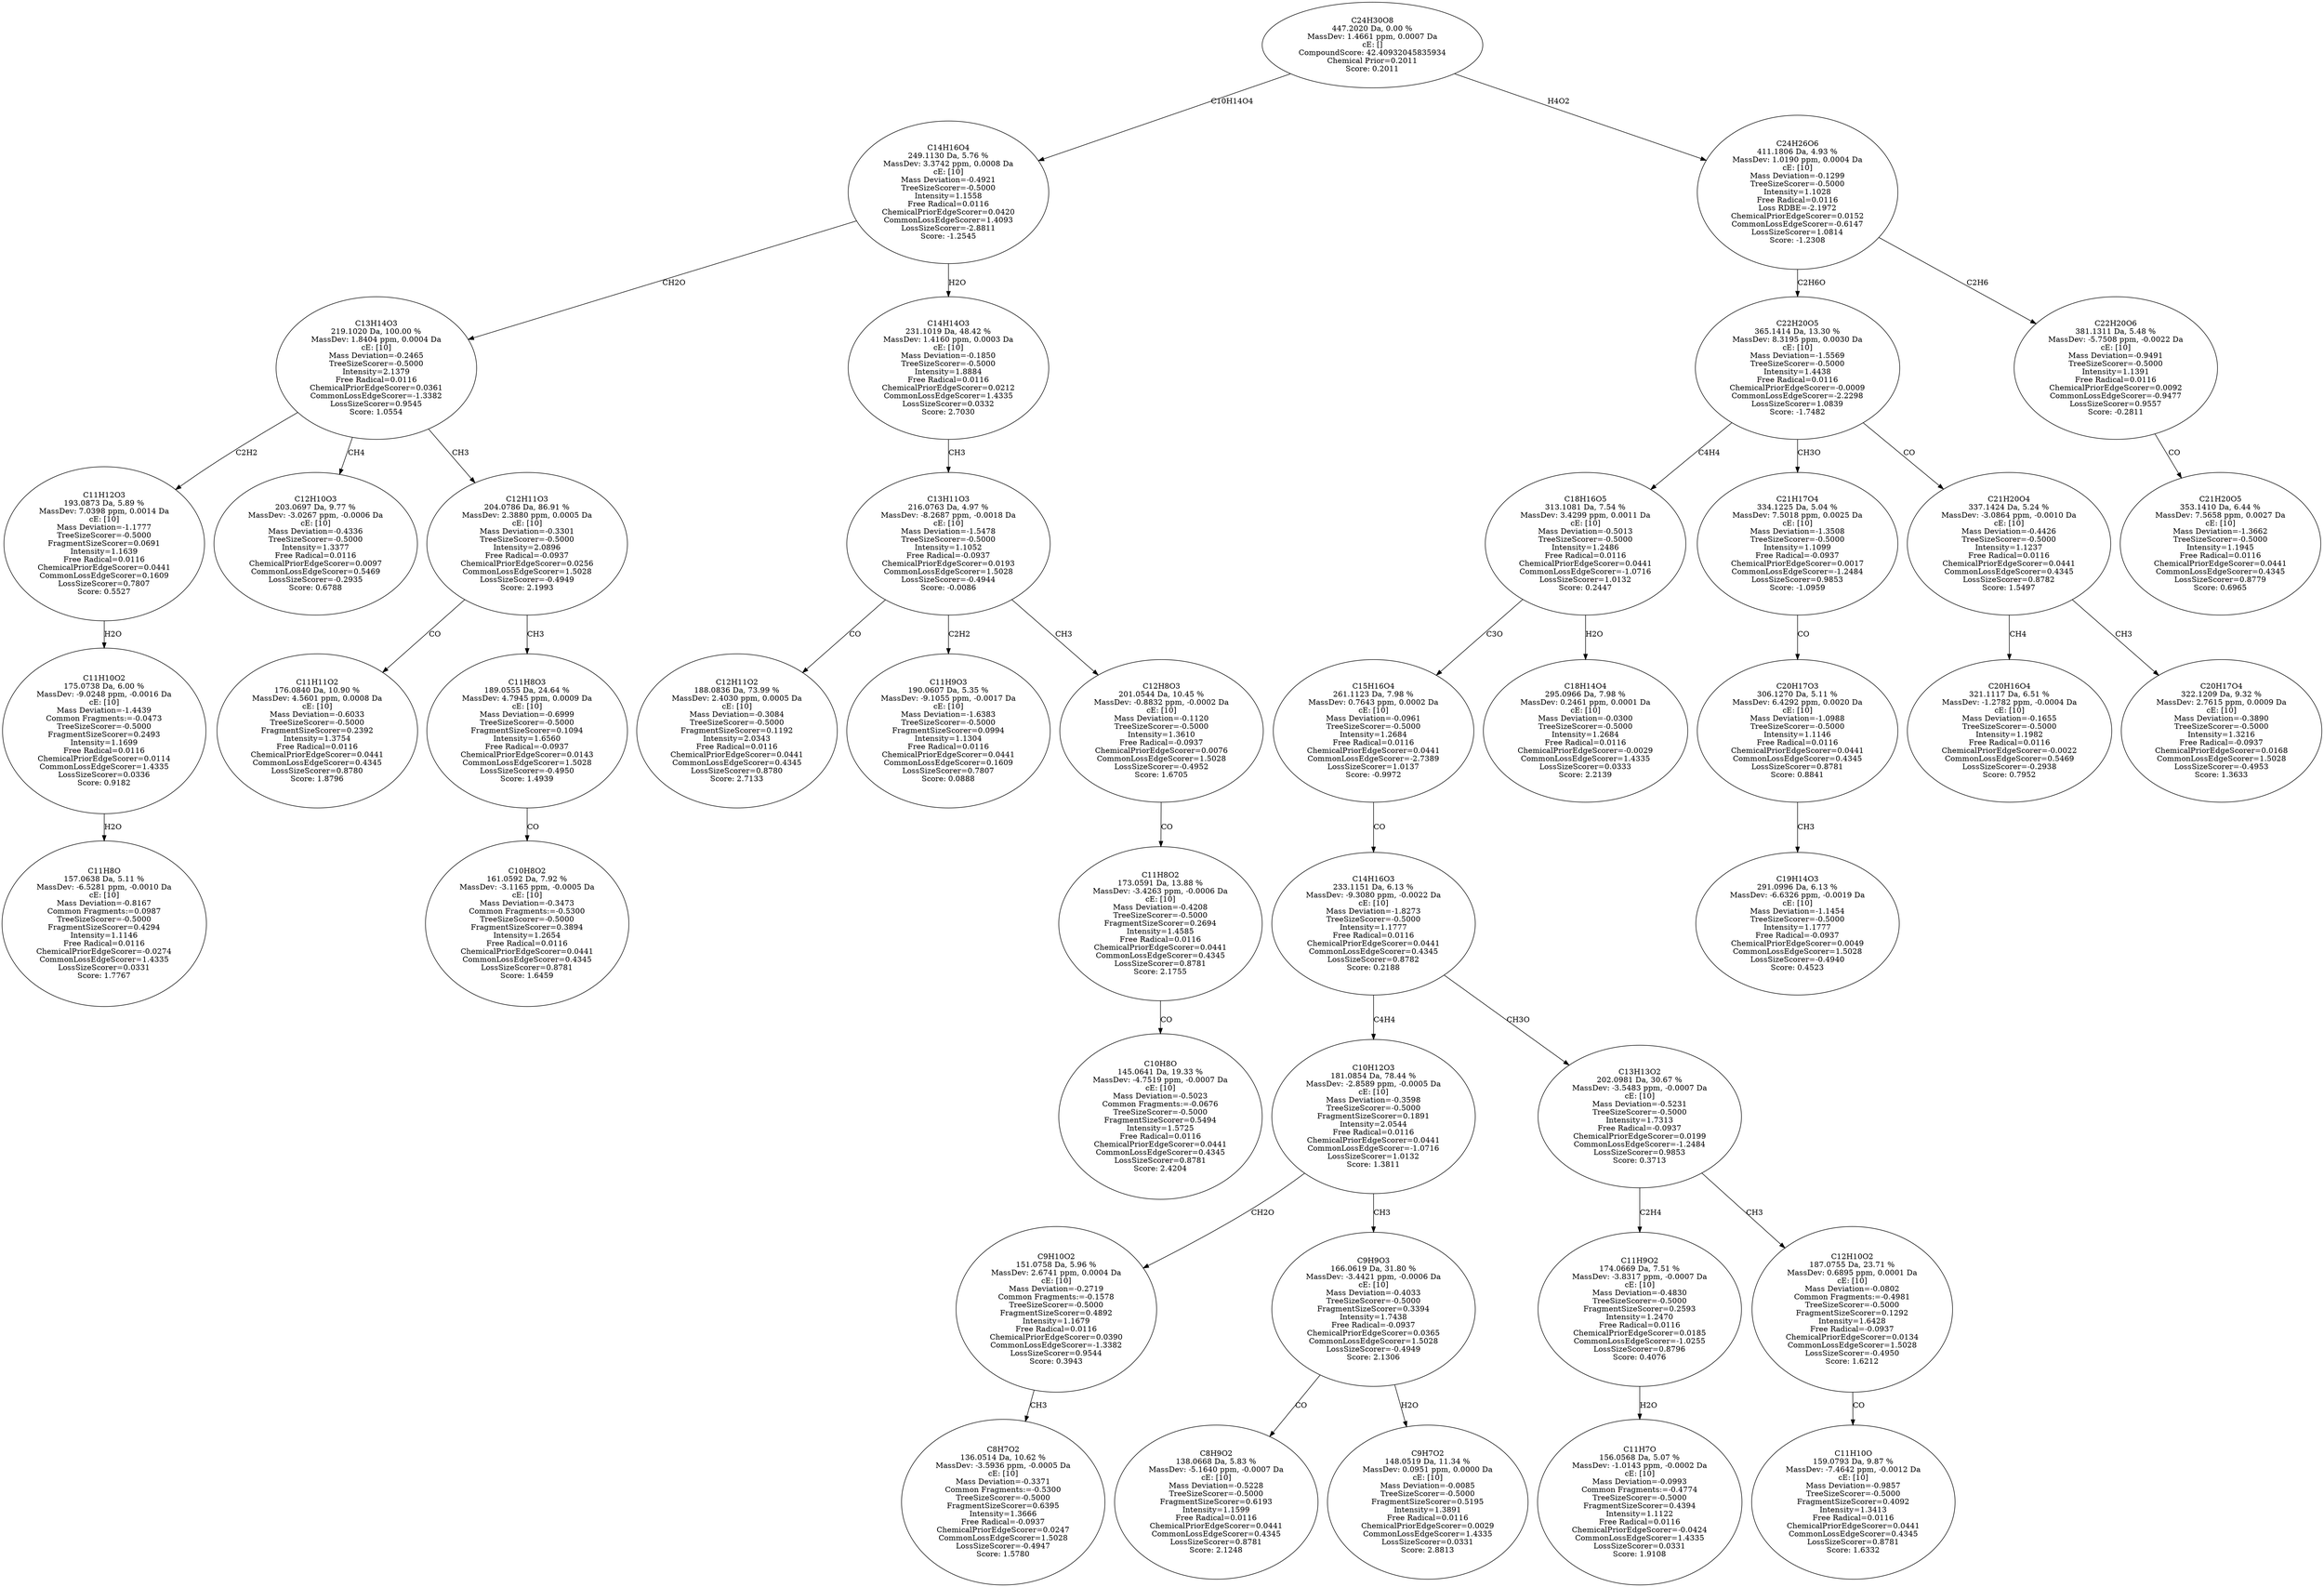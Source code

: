 strict digraph {
v1 [label="C11H8O\n157.0638 Da, 5.11 %\nMassDev: -6.5281 ppm, -0.0010 Da\ncE: [10]\nMass Deviation=-0.8167\nCommon Fragments:=0.0987\nTreeSizeScorer=-0.5000\nFragmentSizeScorer=0.4294\nIntensity=1.1146\nFree Radical=0.0116\nChemicalPriorEdgeScorer=-0.0274\nCommonLossEdgeScorer=1.4335\nLossSizeScorer=0.0331\nScore: 1.7767"];
v2 [label="C11H10O2\n175.0738 Da, 6.00 %\nMassDev: -9.0248 ppm, -0.0016 Da\ncE: [10]\nMass Deviation=-1.4439\nCommon Fragments:=-0.0473\nTreeSizeScorer=-0.5000\nFragmentSizeScorer=0.2493\nIntensity=1.1699\nFree Radical=0.0116\nChemicalPriorEdgeScorer=0.0114\nCommonLossEdgeScorer=1.4335\nLossSizeScorer=0.0336\nScore: 0.9182"];
v3 [label="C11H12O3\n193.0873 Da, 5.89 %\nMassDev: 7.0398 ppm, 0.0014 Da\ncE: [10]\nMass Deviation=-1.1777\nTreeSizeScorer=-0.5000\nFragmentSizeScorer=0.0691\nIntensity=1.1639\nFree Radical=0.0116\nChemicalPriorEdgeScorer=0.0441\nCommonLossEdgeScorer=0.1609\nLossSizeScorer=0.7807\nScore: 0.5527"];
v4 [label="C12H10O3\n203.0697 Da, 9.77 %\nMassDev: -3.0267 ppm, -0.0006 Da\ncE: [10]\nMass Deviation=-0.4336\nTreeSizeScorer=-0.5000\nIntensity=1.3377\nFree Radical=0.0116\nChemicalPriorEdgeScorer=0.0097\nCommonLossEdgeScorer=0.5469\nLossSizeScorer=-0.2935\nScore: 0.6788"];
v5 [label="C11H11O2\n176.0840 Da, 10.90 %\nMassDev: 4.5601 ppm, 0.0008 Da\ncE: [10]\nMass Deviation=-0.6033\nTreeSizeScorer=-0.5000\nFragmentSizeScorer=0.2392\nIntensity=1.3754\nFree Radical=0.0116\nChemicalPriorEdgeScorer=0.0441\nCommonLossEdgeScorer=0.4345\nLossSizeScorer=0.8780\nScore: 1.8796"];
v6 [label="C10H8O2\n161.0592 Da, 7.92 %\nMassDev: -3.1165 ppm, -0.0005 Da\ncE: [10]\nMass Deviation=-0.3473\nCommon Fragments:=-0.5300\nTreeSizeScorer=-0.5000\nFragmentSizeScorer=0.3894\nIntensity=1.2654\nFree Radical=0.0116\nChemicalPriorEdgeScorer=0.0441\nCommonLossEdgeScorer=0.4345\nLossSizeScorer=0.8781\nScore: 1.6459"];
v7 [label="C11H8O3\n189.0555 Da, 24.64 %\nMassDev: 4.7945 ppm, 0.0009 Da\ncE: [10]\nMass Deviation=-0.6999\nTreeSizeScorer=-0.5000\nFragmentSizeScorer=0.1094\nIntensity=1.6560\nFree Radical=-0.0937\nChemicalPriorEdgeScorer=0.0143\nCommonLossEdgeScorer=1.5028\nLossSizeScorer=-0.4950\nScore: 1.4939"];
v8 [label="C12H11O3\n204.0786 Da, 86.91 %\nMassDev: 2.3880 ppm, 0.0005 Da\ncE: [10]\nMass Deviation=-0.3301\nTreeSizeScorer=-0.5000\nIntensity=2.0896\nFree Radical=-0.0937\nChemicalPriorEdgeScorer=0.0256\nCommonLossEdgeScorer=1.5028\nLossSizeScorer=-0.4949\nScore: 2.1993"];
v9 [label="C13H14O3\n219.1020 Da, 100.00 %\nMassDev: 1.8404 ppm, 0.0004 Da\ncE: [10]\nMass Deviation=-0.2465\nTreeSizeScorer=-0.5000\nIntensity=2.1379\nFree Radical=0.0116\nChemicalPriorEdgeScorer=0.0361\nCommonLossEdgeScorer=-1.3382\nLossSizeScorer=0.9545\nScore: 1.0554"];
v10 [label="C12H11O2\n188.0836 Da, 73.99 %\nMassDev: 2.4030 ppm, 0.0005 Da\ncE: [10]\nMass Deviation=-0.3084\nTreeSizeScorer=-0.5000\nFragmentSizeScorer=0.1192\nIntensity=2.0343\nFree Radical=0.0116\nChemicalPriorEdgeScorer=0.0441\nCommonLossEdgeScorer=0.4345\nLossSizeScorer=0.8780\nScore: 2.7133"];
v11 [label="C11H9O3\n190.0607 Da, 5.35 %\nMassDev: -9.1055 ppm, -0.0017 Da\ncE: [10]\nMass Deviation=-1.6383\nTreeSizeScorer=-0.5000\nFragmentSizeScorer=0.0994\nIntensity=1.1304\nFree Radical=0.0116\nChemicalPriorEdgeScorer=0.0441\nCommonLossEdgeScorer=0.1609\nLossSizeScorer=0.7807\nScore: 0.0888"];
v12 [label="C10H8O\n145.0641 Da, 19.33 %\nMassDev: -4.7519 ppm, -0.0007 Da\ncE: [10]\nMass Deviation=-0.5023\nCommon Fragments:=-0.0676\nTreeSizeScorer=-0.5000\nFragmentSizeScorer=0.5494\nIntensity=1.5725\nFree Radical=0.0116\nChemicalPriorEdgeScorer=0.0441\nCommonLossEdgeScorer=0.4345\nLossSizeScorer=0.8781\nScore: 2.4204"];
v13 [label="C11H8O2\n173.0591 Da, 13.88 %\nMassDev: -3.4263 ppm, -0.0006 Da\ncE: [10]\nMass Deviation=-0.4208\nTreeSizeScorer=-0.5000\nFragmentSizeScorer=0.2694\nIntensity=1.4585\nFree Radical=0.0116\nChemicalPriorEdgeScorer=0.0441\nCommonLossEdgeScorer=0.4345\nLossSizeScorer=0.8781\nScore: 2.1755"];
v14 [label="C12H8O3\n201.0544 Da, 10.45 %\nMassDev: -0.8832 ppm, -0.0002 Da\ncE: [10]\nMass Deviation=-0.1120\nTreeSizeScorer=-0.5000\nIntensity=1.3610\nFree Radical=-0.0937\nChemicalPriorEdgeScorer=0.0076\nCommonLossEdgeScorer=1.5028\nLossSizeScorer=-0.4952\nScore: 1.6705"];
v15 [label="C13H11O3\n216.0763 Da, 4.97 %\nMassDev: -8.2687 ppm, -0.0018 Da\ncE: [10]\nMass Deviation=-1.5478\nTreeSizeScorer=-0.5000\nIntensity=1.1052\nFree Radical=-0.0937\nChemicalPriorEdgeScorer=0.0193\nCommonLossEdgeScorer=1.5028\nLossSizeScorer=-0.4944\nScore: -0.0086"];
v16 [label="C14H14O3\n231.1019 Da, 48.42 %\nMassDev: 1.4160 ppm, 0.0003 Da\ncE: [10]\nMass Deviation=-0.1850\nTreeSizeScorer=-0.5000\nIntensity=1.8884\nFree Radical=0.0116\nChemicalPriorEdgeScorer=0.0212\nCommonLossEdgeScorer=1.4335\nLossSizeScorer=0.0332\nScore: 2.7030"];
v17 [label="C14H16O4\n249.1130 Da, 5.76 %\nMassDev: 3.3742 ppm, 0.0008 Da\ncE: [10]\nMass Deviation=-0.4921\nTreeSizeScorer=-0.5000\nIntensity=1.1558\nFree Radical=0.0116\nChemicalPriorEdgeScorer=0.0420\nCommonLossEdgeScorer=1.4093\nLossSizeScorer=-2.8811\nScore: -1.2545"];
v18 [label="C8H7O2\n136.0514 Da, 10.62 %\nMassDev: -3.5936 ppm, -0.0005 Da\ncE: [10]\nMass Deviation=-0.3371\nCommon Fragments:=-0.5300\nTreeSizeScorer=-0.5000\nFragmentSizeScorer=0.6395\nIntensity=1.3666\nFree Radical=-0.0937\nChemicalPriorEdgeScorer=0.0247\nCommonLossEdgeScorer=1.5028\nLossSizeScorer=-0.4947\nScore: 1.5780"];
v19 [label="C9H10O2\n151.0758 Da, 5.96 %\nMassDev: 2.6741 ppm, 0.0004 Da\ncE: [10]\nMass Deviation=-0.2719\nCommon Fragments:=-0.1578\nTreeSizeScorer=-0.5000\nFragmentSizeScorer=0.4892\nIntensity=1.1679\nFree Radical=0.0116\nChemicalPriorEdgeScorer=0.0390\nCommonLossEdgeScorer=-1.3382\nLossSizeScorer=0.9544\nScore: 0.3943"];
v20 [label="C8H9O2\n138.0668 Da, 5.83 %\nMassDev: -5.1640 ppm, -0.0007 Da\ncE: [10]\nMass Deviation=-0.5228\nTreeSizeScorer=-0.5000\nFragmentSizeScorer=0.6193\nIntensity=1.1599\nFree Radical=0.0116\nChemicalPriorEdgeScorer=0.0441\nCommonLossEdgeScorer=0.4345\nLossSizeScorer=0.8781\nScore: 2.1248"];
v21 [label="C9H7O2\n148.0519 Da, 11.34 %\nMassDev: 0.0951 ppm, 0.0000 Da\ncE: [10]\nMass Deviation=-0.0085\nTreeSizeScorer=-0.5000\nFragmentSizeScorer=0.5195\nIntensity=1.3891\nFree Radical=0.0116\nChemicalPriorEdgeScorer=0.0029\nCommonLossEdgeScorer=1.4335\nLossSizeScorer=0.0331\nScore: 2.8813"];
v22 [label="C9H9O3\n166.0619 Da, 31.80 %\nMassDev: -3.4421 ppm, -0.0006 Da\ncE: [10]\nMass Deviation=-0.4033\nTreeSizeScorer=-0.5000\nFragmentSizeScorer=0.3394\nIntensity=1.7438\nFree Radical=-0.0937\nChemicalPriorEdgeScorer=0.0365\nCommonLossEdgeScorer=1.5028\nLossSizeScorer=-0.4949\nScore: 2.1306"];
v23 [label="C10H12O3\n181.0854 Da, 78.44 %\nMassDev: -2.8589 ppm, -0.0005 Da\ncE: [10]\nMass Deviation=-0.3598\nTreeSizeScorer=-0.5000\nFragmentSizeScorer=0.1891\nIntensity=2.0544\nFree Radical=0.0116\nChemicalPriorEdgeScorer=0.0441\nCommonLossEdgeScorer=-1.0716\nLossSizeScorer=1.0132\nScore: 1.3811"];
v24 [label="C11H7O\n156.0568 Da, 5.07 %\nMassDev: -1.0143 ppm, -0.0002 Da\ncE: [10]\nMass Deviation=-0.0993\nCommon Fragments:=-0.4774\nTreeSizeScorer=-0.5000\nFragmentSizeScorer=0.4394\nIntensity=1.1122\nFree Radical=0.0116\nChemicalPriorEdgeScorer=-0.0424\nCommonLossEdgeScorer=1.4335\nLossSizeScorer=0.0331\nScore: 1.9108"];
v25 [label="C11H9O2\n174.0669 Da, 7.51 %\nMassDev: -3.8317 ppm, -0.0007 Da\ncE: [10]\nMass Deviation=-0.4830\nTreeSizeScorer=-0.5000\nFragmentSizeScorer=0.2593\nIntensity=1.2470\nFree Radical=0.0116\nChemicalPriorEdgeScorer=0.0185\nCommonLossEdgeScorer=-1.0255\nLossSizeScorer=0.8796\nScore: 0.4076"];
v26 [label="C11H10O\n159.0793 Da, 9.87 %\nMassDev: -7.4642 ppm, -0.0012 Da\ncE: [10]\nMass Deviation=-0.9857\nTreeSizeScorer=-0.5000\nFragmentSizeScorer=0.4092\nIntensity=1.3413\nFree Radical=0.0116\nChemicalPriorEdgeScorer=0.0441\nCommonLossEdgeScorer=0.4345\nLossSizeScorer=0.8781\nScore: 1.6332"];
v27 [label="C12H10O2\n187.0755 Da, 23.71 %\nMassDev: 0.6895 ppm, 0.0001 Da\ncE: [10]\nMass Deviation=-0.0802\nCommon Fragments:=-0.4981\nTreeSizeScorer=-0.5000\nFragmentSizeScorer=0.1292\nIntensity=1.6428\nFree Radical=-0.0937\nChemicalPriorEdgeScorer=0.0134\nCommonLossEdgeScorer=1.5028\nLossSizeScorer=-0.4950\nScore: 1.6212"];
v28 [label="C13H13O2\n202.0981 Da, 30.67 %\nMassDev: -3.5483 ppm, -0.0007 Da\ncE: [10]\nMass Deviation=-0.5231\nTreeSizeScorer=-0.5000\nIntensity=1.7313\nFree Radical=-0.0937\nChemicalPriorEdgeScorer=0.0199\nCommonLossEdgeScorer=-1.2484\nLossSizeScorer=0.9853\nScore: 0.3713"];
v29 [label="C14H16O3\n233.1151 Da, 6.13 %\nMassDev: -9.3080 ppm, -0.0022 Da\ncE: [10]\nMass Deviation=-1.8273\nTreeSizeScorer=-0.5000\nIntensity=1.1777\nFree Radical=0.0116\nChemicalPriorEdgeScorer=0.0441\nCommonLossEdgeScorer=0.4345\nLossSizeScorer=0.8782\nScore: 0.2188"];
v30 [label="C15H16O4\n261.1123 Da, 7.98 %\nMassDev: 0.7643 ppm, 0.0002 Da\ncE: [10]\nMass Deviation=-0.0961\nTreeSizeScorer=-0.5000\nIntensity=1.2684\nFree Radical=0.0116\nChemicalPriorEdgeScorer=0.0441\nCommonLossEdgeScorer=-2.7389\nLossSizeScorer=1.0137\nScore: -0.9972"];
v31 [label="C18H14O4\n295.0966 Da, 7.98 %\nMassDev: 0.2461 ppm, 0.0001 Da\ncE: [10]\nMass Deviation=-0.0300\nTreeSizeScorer=-0.5000\nIntensity=1.2684\nFree Radical=0.0116\nChemicalPriorEdgeScorer=-0.0029\nCommonLossEdgeScorer=1.4335\nLossSizeScorer=0.0333\nScore: 2.2139"];
v32 [label="C18H16O5\n313.1081 Da, 7.54 %\nMassDev: 3.4299 ppm, 0.0011 Da\ncE: [10]\nMass Deviation=-0.5013\nTreeSizeScorer=-0.5000\nIntensity=1.2486\nFree Radical=0.0116\nChemicalPriorEdgeScorer=0.0441\nCommonLossEdgeScorer=-1.0716\nLossSizeScorer=1.0132\nScore: 0.2447"];
v33 [label="C19H14O3\n291.0996 Da, 6.13 %\nMassDev: -6.6326 ppm, -0.0019 Da\ncE: [10]\nMass Deviation=-1.1454\nTreeSizeScorer=-0.5000\nIntensity=1.1777\nFree Radical=-0.0937\nChemicalPriorEdgeScorer=0.0049\nCommonLossEdgeScorer=1.5028\nLossSizeScorer=-0.4940\nScore: 0.4523"];
v34 [label="C20H17O3\n306.1270 Da, 5.11 %\nMassDev: 6.4292 ppm, 0.0020 Da\ncE: [10]\nMass Deviation=-1.0988\nTreeSizeScorer=-0.5000\nIntensity=1.1146\nFree Radical=0.0116\nChemicalPriorEdgeScorer=0.0441\nCommonLossEdgeScorer=0.4345\nLossSizeScorer=0.8781\nScore: 0.8841"];
v35 [label="C21H17O4\n334.1225 Da, 5.04 %\nMassDev: 7.5018 ppm, 0.0025 Da\ncE: [10]\nMass Deviation=-1.3508\nTreeSizeScorer=-0.5000\nIntensity=1.1099\nFree Radical=-0.0937\nChemicalPriorEdgeScorer=0.0017\nCommonLossEdgeScorer=-1.2484\nLossSizeScorer=0.9853\nScore: -1.0959"];
v36 [label="C20H16O4\n321.1117 Da, 6.51 %\nMassDev: -1.2782 ppm, -0.0004 Da\ncE: [10]\nMass Deviation=-0.1655\nTreeSizeScorer=-0.5000\nIntensity=1.1982\nFree Radical=0.0116\nChemicalPriorEdgeScorer=-0.0022\nCommonLossEdgeScorer=0.5469\nLossSizeScorer=-0.2938\nScore: 0.7952"];
v37 [label="C20H17O4\n322.1209 Da, 9.32 %\nMassDev: 2.7615 ppm, 0.0009 Da\ncE: [10]\nMass Deviation=-0.3890\nTreeSizeScorer=-0.5000\nIntensity=1.3216\nFree Radical=-0.0937\nChemicalPriorEdgeScorer=0.0168\nCommonLossEdgeScorer=1.5028\nLossSizeScorer=-0.4953\nScore: 1.3633"];
v38 [label="C21H20O4\n337.1424 Da, 5.24 %\nMassDev: -3.0864 ppm, -0.0010 Da\ncE: [10]\nMass Deviation=-0.4426\nTreeSizeScorer=-0.5000\nIntensity=1.1237\nFree Radical=0.0116\nChemicalPriorEdgeScorer=0.0441\nCommonLossEdgeScorer=0.4345\nLossSizeScorer=0.8782\nScore: 1.5497"];
v39 [label="C22H20O5\n365.1414 Da, 13.30 %\nMassDev: 8.3195 ppm, 0.0030 Da\ncE: [10]\nMass Deviation=-1.5569\nTreeSizeScorer=-0.5000\nIntensity=1.4438\nFree Radical=0.0116\nChemicalPriorEdgeScorer=-0.0009\nCommonLossEdgeScorer=-2.2298\nLossSizeScorer=1.0839\nScore: -1.7482"];
v40 [label="C21H20O5\n353.1410 Da, 6.44 %\nMassDev: 7.5658 ppm, 0.0027 Da\ncE: [10]\nMass Deviation=-1.3662\nTreeSizeScorer=-0.5000\nIntensity=1.1945\nFree Radical=0.0116\nChemicalPriorEdgeScorer=0.0441\nCommonLossEdgeScorer=0.4345\nLossSizeScorer=0.8779\nScore: 0.6965"];
v41 [label="C22H20O6\n381.1311 Da, 5.48 %\nMassDev: -5.7508 ppm, -0.0022 Da\ncE: [10]\nMass Deviation=-0.9491\nTreeSizeScorer=-0.5000\nIntensity=1.1391\nFree Radical=0.0116\nChemicalPriorEdgeScorer=0.0092\nCommonLossEdgeScorer=-0.9477\nLossSizeScorer=0.9557\nScore: -0.2811"];
v42 [label="C24H26O6\n411.1806 Da, 4.93 %\nMassDev: 1.0190 ppm, 0.0004 Da\ncE: [10]\nMass Deviation=-0.1299\nTreeSizeScorer=-0.5000\nIntensity=1.1028\nFree Radical=0.0116\nLoss RDBE=-2.1972\nChemicalPriorEdgeScorer=0.0152\nCommonLossEdgeScorer=-0.6147\nLossSizeScorer=1.0814\nScore: -1.2308"];
v43 [label="C24H30O8\n447.2020 Da, 0.00 %\nMassDev: 1.4661 ppm, 0.0007 Da\ncE: []\nCompoundScore: 42.40932045835934\nChemical Prior=0.2011\nScore: 0.2011"];
v2 -> v1 [label="H2O"];
v3 -> v2 [label="H2O"];
v9 -> v3 [label="C2H2"];
v9 -> v4 [label="CH4"];
v8 -> v5 [label="CO"];
v7 -> v6 [label="CO"];
v8 -> v7 [label="CH3"];
v9 -> v8 [label="CH3"];
v17 -> v9 [label="CH2O"];
v15 -> v10 [label="CO"];
v15 -> v11 [label="C2H2"];
v13 -> v12 [label="CO"];
v14 -> v13 [label="CO"];
v15 -> v14 [label="CH3"];
v16 -> v15 [label="CH3"];
v17 -> v16 [label="H2O"];
v43 -> v17 [label="C10H14O4"];
v19 -> v18 [label="CH3"];
v23 -> v19 [label="CH2O"];
v22 -> v20 [label="CO"];
v22 -> v21 [label="H2O"];
v23 -> v22 [label="CH3"];
v29 -> v23 [label="C4H4"];
v25 -> v24 [label="H2O"];
v28 -> v25 [label="C2H4"];
v27 -> v26 [label="CO"];
v28 -> v27 [label="CH3"];
v29 -> v28 [label="CH3O"];
v30 -> v29 [label="CO"];
v32 -> v30 [label="C3O"];
v32 -> v31 [label="H2O"];
v39 -> v32 [label="C4H4"];
v34 -> v33 [label="CH3"];
v35 -> v34 [label="CO"];
v39 -> v35 [label="CH3O"];
v38 -> v36 [label="CH4"];
v38 -> v37 [label="CH3"];
v39 -> v38 [label="CO"];
v42 -> v39 [label="C2H6O"];
v41 -> v40 [label="CO"];
v42 -> v41 [label="C2H6"];
v43 -> v42 [label="H4O2"];
}